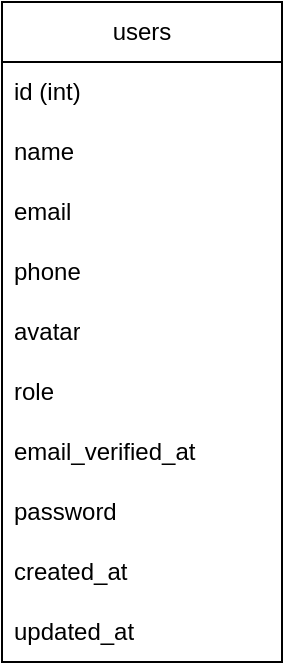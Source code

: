 <mxfile version="24.2.2" type="device">
  <diagram id="C5RBs43oDa-KdzZeNtuy" name="Page-1">
    <mxGraphModel dx="819" dy="441" grid="1" gridSize="10" guides="1" tooltips="1" connect="1" arrows="1" fold="1" page="1" pageScale="1" pageWidth="827" pageHeight="1169" math="0" shadow="0">
      <root>
        <mxCell id="WIyWlLk6GJQsqaUBKTNV-0" />
        <mxCell id="WIyWlLk6GJQsqaUBKTNV-1" parent="WIyWlLk6GJQsqaUBKTNV-0" />
        <mxCell id="sUpoyAdzrisk5165vDtU-0" value="users" style="swimlane;fontStyle=0;childLayout=stackLayout;horizontal=1;startSize=30;horizontalStack=0;resizeParent=1;resizeParentMax=0;resizeLast=0;collapsible=1;marginBottom=0;whiteSpace=wrap;html=1;" vertex="1" parent="WIyWlLk6GJQsqaUBKTNV-1">
          <mxGeometry x="130" y="120" width="140" height="330" as="geometry" />
        </mxCell>
        <mxCell id="sUpoyAdzrisk5165vDtU-1" value="id (int)" style="text;strokeColor=none;fillColor=none;align=left;verticalAlign=middle;spacingLeft=4;spacingRight=4;overflow=hidden;points=[[0,0.5],[1,0.5]];portConstraint=eastwest;rotatable=0;whiteSpace=wrap;html=1;" vertex="1" parent="sUpoyAdzrisk5165vDtU-0">
          <mxGeometry y="30" width="140" height="30" as="geometry" />
        </mxCell>
        <mxCell id="sUpoyAdzrisk5165vDtU-2" value="name" style="text;strokeColor=none;fillColor=none;align=left;verticalAlign=middle;spacingLeft=4;spacingRight=4;overflow=hidden;points=[[0,0.5],[1,0.5]];portConstraint=eastwest;rotatable=0;whiteSpace=wrap;html=1;" vertex="1" parent="sUpoyAdzrisk5165vDtU-0">
          <mxGeometry y="60" width="140" height="30" as="geometry" />
        </mxCell>
        <mxCell id="sUpoyAdzrisk5165vDtU-3" value="email" style="text;strokeColor=none;fillColor=none;align=left;verticalAlign=middle;spacingLeft=4;spacingRight=4;overflow=hidden;points=[[0,0.5],[1,0.5]];portConstraint=eastwest;rotatable=0;whiteSpace=wrap;html=1;" vertex="1" parent="sUpoyAdzrisk5165vDtU-0">
          <mxGeometry y="90" width="140" height="30" as="geometry" />
        </mxCell>
        <mxCell id="sUpoyAdzrisk5165vDtU-5" value="phone" style="text;strokeColor=none;fillColor=none;align=left;verticalAlign=middle;spacingLeft=4;spacingRight=4;overflow=hidden;points=[[0,0.5],[1,0.5]];portConstraint=eastwest;rotatable=0;whiteSpace=wrap;html=1;" vertex="1" parent="sUpoyAdzrisk5165vDtU-0">
          <mxGeometry y="120" width="140" height="30" as="geometry" />
        </mxCell>
        <mxCell id="sUpoyAdzrisk5165vDtU-4" value="avatar" style="text;strokeColor=none;fillColor=none;align=left;verticalAlign=middle;spacingLeft=4;spacingRight=4;overflow=hidden;points=[[0,0.5],[1,0.5]];portConstraint=eastwest;rotatable=0;whiteSpace=wrap;html=1;" vertex="1" parent="sUpoyAdzrisk5165vDtU-0">
          <mxGeometry y="150" width="140" height="30" as="geometry" />
        </mxCell>
        <mxCell id="sUpoyAdzrisk5165vDtU-7" value="role" style="text;strokeColor=none;fillColor=none;align=left;verticalAlign=middle;spacingLeft=4;spacingRight=4;overflow=hidden;points=[[0,0.5],[1,0.5]];portConstraint=eastwest;rotatable=0;whiteSpace=wrap;html=1;" vertex="1" parent="sUpoyAdzrisk5165vDtU-0">
          <mxGeometry y="180" width="140" height="30" as="geometry" />
        </mxCell>
        <mxCell id="sUpoyAdzrisk5165vDtU-8" value="email_verified_at" style="text;strokeColor=none;fillColor=none;align=left;verticalAlign=middle;spacingLeft=4;spacingRight=4;overflow=hidden;points=[[0,0.5],[1,0.5]];portConstraint=eastwest;rotatable=0;whiteSpace=wrap;html=1;" vertex="1" parent="sUpoyAdzrisk5165vDtU-0">
          <mxGeometry y="210" width="140" height="30" as="geometry" />
        </mxCell>
        <mxCell id="sUpoyAdzrisk5165vDtU-6" value="password" style="text;strokeColor=none;fillColor=none;align=left;verticalAlign=middle;spacingLeft=4;spacingRight=4;overflow=hidden;points=[[0,0.5],[1,0.5]];portConstraint=eastwest;rotatable=0;whiteSpace=wrap;html=1;" vertex="1" parent="sUpoyAdzrisk5165vDtU-0">
          <mxGeometry y="240" width="140" height="30" as="geometry" />
        </mxCell>
        <mxCell id="sUpoyAdzrisk5165vDtU-9" value="created_at" style="text;strokeColor=none;fillColor=none;align=left;verticalAlign=middle;spacingLeft=4;spacingRight=4;overflow=hidden;points=[[0,0.5],[1,0.5]];portConstraint=eastwest;rotatable=0;whiteSpace=wrap;html=1;" vertex="1" parent="sUpoyAdzrisk5165vDtU-0">
          <mxGeometry y="270" width="140" height="30" as="geometry" />
        </mxCell>
        <mxCell id="sUpoyAdzrisk5165vDtU-10" value="updated_at" style="text;strokeColor=none;fillColor=none;align=left;verticalAlign=middle;spacingLeft=4;spacingRight=4;overflow=hidden;points=[[0,0.5],[1,0.5]];portConstraint=eastwest;rotatable=0;whiteSpace=wrap;html=1;" vertex="1" parent="sUpoyAdzrisk5165vDtU-0">
          <mxGeometry y="300" width="140" height="30" as="geometry" />
        </mxCell>
      </root>
    </mxGraphModel>
  </diagram>
</mxfile>
